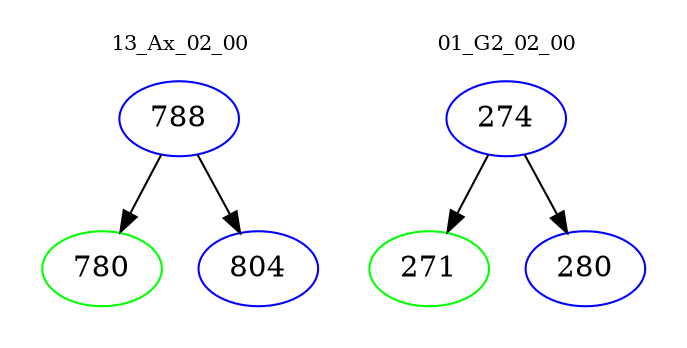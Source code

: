 digraph{
subgraph cluster_0 {
color = white
label = "13_Ax_02_00";
fontsize=10;
T0_788 [label="788", color="blue"]
T0_788 -> T0_780 [color="black"]
T0_780 [label="780", color="green"]
T0_788 -> T0_804 [color="black"]
T0_804 [label="804", color="blue"]
}
subgraph cluster_1 {
color = white
label = "01_G2_02_00";
fontsize=10;
T1_274 [label="274", color="blue"]
T1_274 -> T1_271 [color="black"]
T1_271 [label="271", color="green"]
T1_274 -> T1_280 [color="black"]
T1_280 [label="280", color="blue"]
}
}
